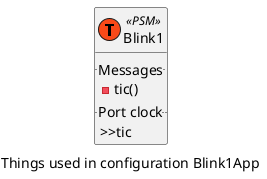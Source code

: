 @startuml
caption Things used in configuration Blink1App
class Blink1 <<(T,#F94918)PSM>> {
..Messages..
-tic()
..Port clock..
>>tic
}
@enduml
